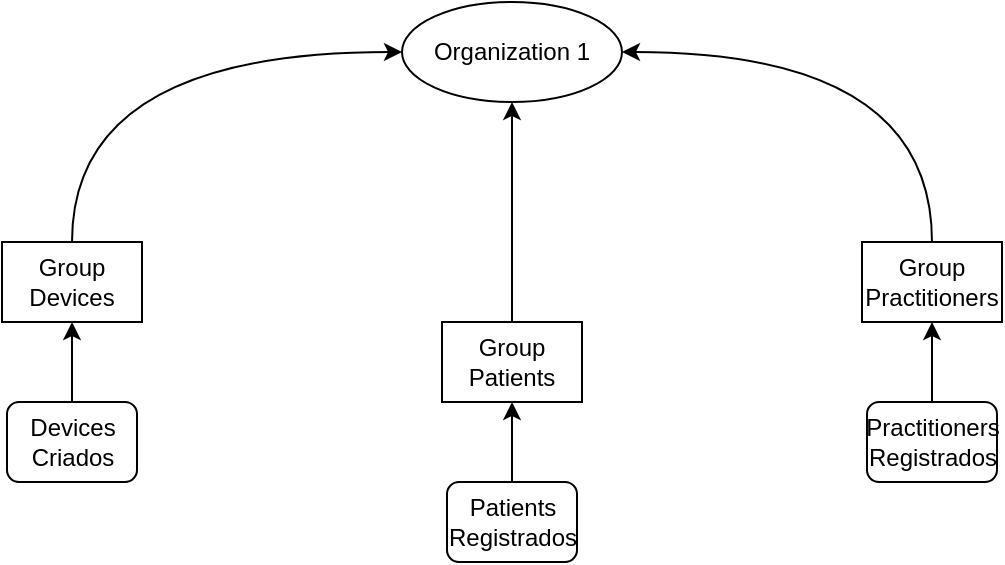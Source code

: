 <mxfile>
    <diagram id="SLHQHFyEjmiMPW-0dOjv" name="Page-1">
        <mxGraphModel dx="650" dy="488" grid="1" gridSize="10" guides="1" tooltips="1" connect="1" arrows="1" fold="1" page="1" pageScale="1" pageWidth="1169" pageHeight="827" math="0" shadow="0">
            <root>
                <mxCell id="0"/>
                <mxCell id="1" parent="0"/>
                <mxCell id="3" value="Organization 1" style="ellipse;whiteSpace=wrap;html=1;" vertex="1" parent="1">
                    <mxGeometry x="300" y="160" width="110" height="50" as="geometry"/>
                </mxCell>
                <mxCell id="9" style="edgeStyle=orthogonalEdgeStyle;curved=1;html=1;exitX=0.5;exitY=0;exitDx=0;exitDy=0;entryX=0;entryY=0.5;entryDx=0;entryDy=0;" edge="1" parent="1" source="8" target="3">
                    <mxGeometry relative="1" as="geometry"/>
                </mxCell>
                <mxCell id="8" value="Group Devices" style="rounded=0;whiteSpace=wrap;html=1;" vertex="1" parent="1">
                    <mxGeometry x="100" y="280" width="70" height="40" as="geometry"/>
                </mxCell>
                <mxCell id="13" style="edgeStyle=orthogonalEdgeStyle;curved=1;html=1;exitX=0.5;exitY=0;exitDx=0;exitDy=0;entryX=0.5;entryY=1;entryDx=0;entryDy=0;" edge="1" parent="1" source="10" target="3">
                    <mxGeometry relative="1" as="geometry"/>
                </mxCell>
                <mxCell id="10" value="Group Patients" style="rounded=0;whiteSpace=wrap;html=1;" vertex="1" parent="1">
                    <mxGeometry x="320" y="320" width="70" height="40" as="geometry"/>
                </mxCell>
                <mxCell id="12" style="edgeStyle=orthogonalEdgeStyle;curved=1;html=1;exitX=0.5;exitY=0;exitDx=0;exitDy=0;entryX=1;entryY=0.5;entryDx=0;entryDy=0;" edge="1" parent="1" source="11" target="3">
                    <mxGeometry relative="1" as="geometry"/>
                </mxCell>
                <mxCell id="11" value="Group Practitioners" style="rounded=0;whiteSpace=wrap;html=1;" vertex="1" parent="1">
                    <mxGeometry x="530" y="280" width="70" height="40" as="geometry"/>
                </mxCell>
                <mxCell id="21" style="edgeStyle=orthogonalEdgeStyle;curved=1;html=1;exitX=0.5;exitY=0;exitDx=0;exitDy=0;entryX=0.5;entryY=1;entryDx=0;entryDy=0;" edge="1" parent="1" source="20" target="8">
                    <mxGeometry relative="1" as="geometry"/>
                </mxCell>
                <mxCell id="20" value="Devices Criados" style="rounded=1;whiteSpace=wrap;html=1;" vertex="1" parent="1">
                    <mxGeometry x="102.5" y="360" width="65" height="40" as="geometry"/>
                </mxCell>
                <mxCell id="24" style="edgeStyle=orthogonalEdgeStyle;curved=1;html=1;exitX=0.5;exitY=0;exitDx=0;exitDy=0;entryX=0.5;entryY=1;entryDx=0;entryDy=0;" edge="1" parent="1" source="23" target="11">
                    <mxGeometry relative="1" as="geometry"/>
                </mxCell>
                <mxCell id="23" value="Practitioners Registrados" style="rounded=1;whiteSpace=wrap;html=1;" vertex="1" parent="1">
                    <mxGeometry x="532.5" y="360" width="65" height="40" as="geometry"/>
                </mxCell>
                <mxCell id="26" style="edgeStyle=orthogonalEdgeStyle;curved=1;html=1;exitX=0.5;exitY=0;exitDx=0;exitDy=0;entryX=0.5;entryY=1;entryDx=0;entryDy=0;" edge="1" parent="1" source="25" target="10">
                    <mxGeometry relative="1" as="geometry"/>
                </mxCell>
                <mxCell id="25" value="Patients Registrados" style="rounded=1;whiteSpace=wrap;html=1;" vertex="1" parent="1">
                    <mxGeometry x="322.5" y="400" width="65" height="40" as="geometry"/>
                </mxCell>
            </root>
        </mxGraphModel>
    </diagram>
</mxfile>
